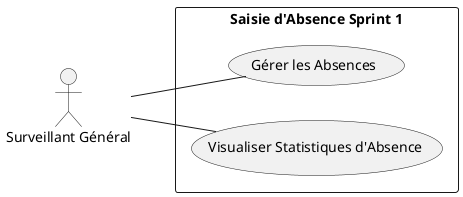 @startuml
left to right direction
actor "Surveillant Général" as SG

rectangle "Saisie d'Absence Sprint 1" {
    usecase UC1 as "Gérer les Absences"
    usecase UC2 as "Visualiser Statistiques d'Absence"
}

SG -- UC1 
SG -- UC2 

@enduml
